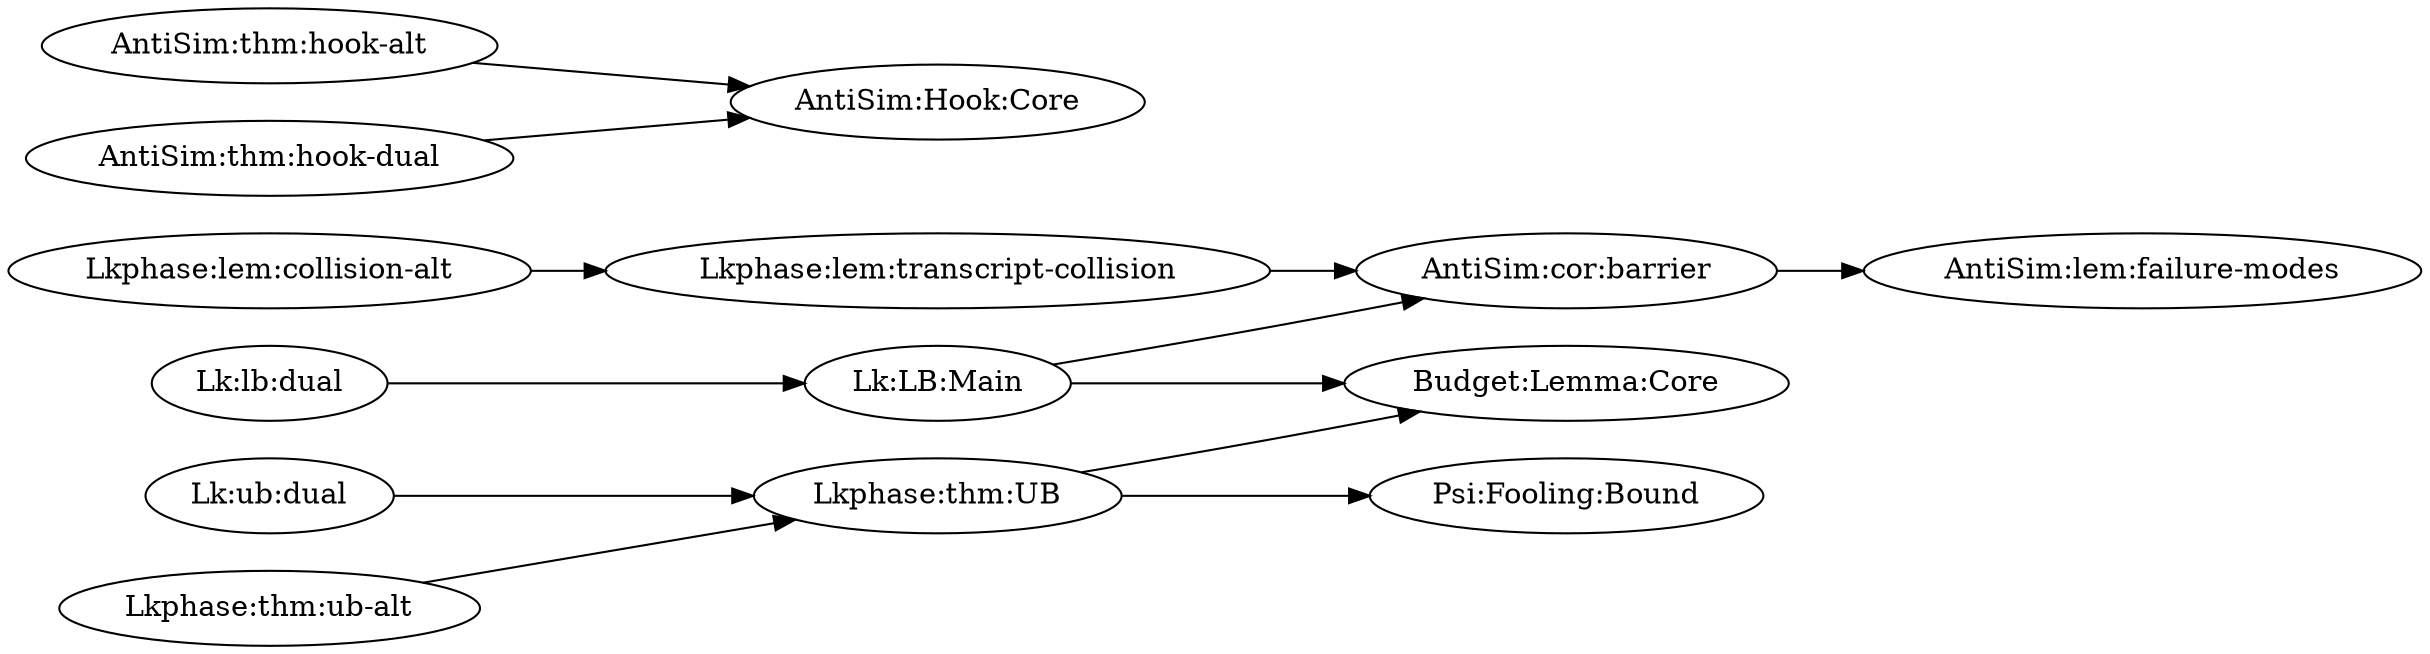 // v0.8.7 lemma-level dependency DAG (Graphviz DOT)
// Nodes are Lean IDs; edges represent logical dependency (A -> B means A depends on B)
digraph psi_dag {
  rankdir=LR;

  // Core
  "Budget:Lemma:Core";
  "Psi:Fooling:Bound";
  "AntiSim:Hook:Core";
  "AntiSim:lem:failure-modes";
  "AntiSim:cor:barrier";

  // Lk/Lkphase canonical
  "Lk:LB:Main";
  "Lkphase:lem:transcript-collision";
  "Lkphase:thm:UB";

  // Alt forms / duals (v0.8.7)
  "AntiSim:thm:hook-alt";
  "AntiSim:thm:hook-dual";
  "Lk:lb:dual";
  "Lk:ub:dual";
  "Lkphase:lem:collision-alt";
  "Lkphase:thm:ub-alt";

  // Edges
  "AntiSim:cor:barrier" -> "AntiSim:lem:failure-modes";
  "Lk:LB:Main" -> "Budget:Lemma:Core";
  "Lk:LB:Main" -> "AntiSim:cor:barrier";
  "Lkphase:thm:UB" -> "Budget:Lemma:Core";
  "Lkphase:thm:UB" -> "Psi:Fooling:Bound";
  "Lkphase:lem:transcript-collision" -> "AntiSim:cor:barrier";

  // Alt cross-checks
  "AntiSim:thm:hook-alt" -> "AntiSim:Hook:Core";
  "AntiSim:thm:hook-dual" -> "AntiSim:Hook:Core";
  "Lk:lb:dual" -> "Lk:LB:Main";
  "Lk:ub:dual" -> "Lkphase:thm:UB";
  "Lkphase:lem:collision-alt" -> "Lkphase:lem:transcript-collision";
  "Lkphase:thm:ub-alt" -> "Lkphase:thm:UB";
}

